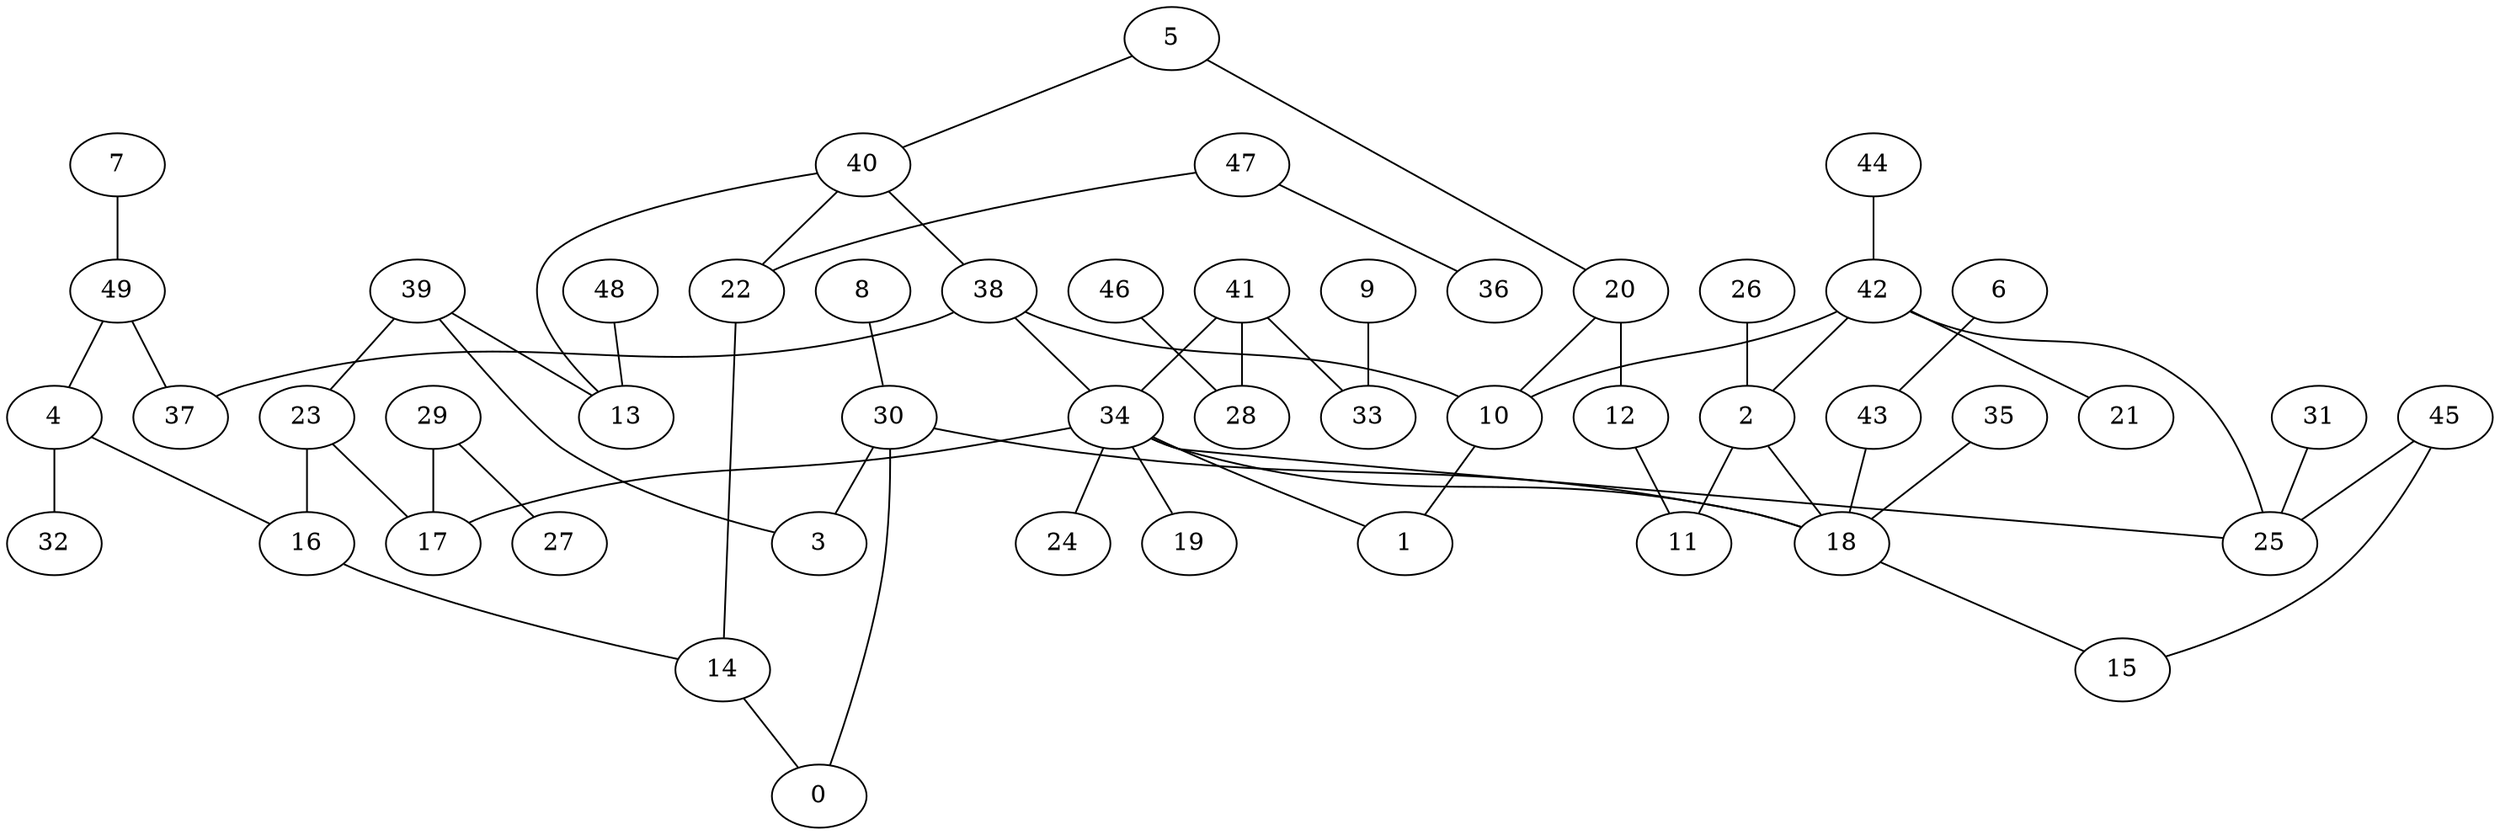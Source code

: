 digraph GG_graph {

subgraph G_graph {
edge [color = black]
"8" -> "30" [dir = none]
"46" -> "28" [dir = none]
"23" -> "16" [dir = none]
"5" -> "20" [dir = none]
"48" -> "13" [dir = none]
"26" -> "2" [dir = none]
"4" -> "32" [dir = none]
"20" -> "12" [dir = none]
"31" -> "25" [dir = none]
"42" -> "21" [dir = none]
"42" -> "2" [dir = none]
"49" -> "4" [dir = none]
"49" -> "37" [dir = none]
"9" -> "33" [dir = none]
"22" -> "14" [dir = none]
"2" -> "11" [dir = none]
"2" -> "18" [dir = none]
"39" -> "13" [dir = none]
"40" -> "22" [dir = none]
"40" -> "13" [dir = none]
"40" -> "38" [dir = none]
"29" -> "27" [dir = none]
"29" -> "17" [dir = none]
"41" -> "28" [dir = none]
"41" -> "33" [dir = none]
"41" -> "34" [dir = none]
"7" -> "49" [dir = none]
"35" -> "18" [dir = none]
"38" -> "10" [dir = none]
"38" -> "37" [dir = none]
"38" -> "34" [dir = none]
"34" -> "19" [dir = none]
"34" -> "24" [dir = none]
"34" -> "17" [dir = none]
"34" -> "1" [dir = none]
"34" -> "18" [dir = none]
"34" -> "25" [dir = none]
"16" -> "14" [dir = none]
"47" -> "36" [dir = none]
"47" -> "22" [dir = none]
"43" -> "18" [dir = none]
"6" -> "43" [dir = none]
"30" -> "0" [dir = none]
"30" -> "3" [dir = none]
"30" -> "18" [dir = none]
"45" -> "15" [dir = none]
"45" -> "25" [dir = none]
"44" -> "42" [dir = none]
"12" -> "11" [dir = none]
"10" -> "1" [dir = none]
"23" -> "17" [dir = none]
"39" -> "23" [dir = none]
"42" -> "10" [dir = none]
"39" -> "3" [dir = none]
"18" -> "15" [dir = none]
"20" -> "10" [dir = none]
"42" -> "25" [dir = none]
"4" -> "16" [dir = none]
"5" -> "40" [dir = none]
"14" -> "0" [dir = none]
}

}
